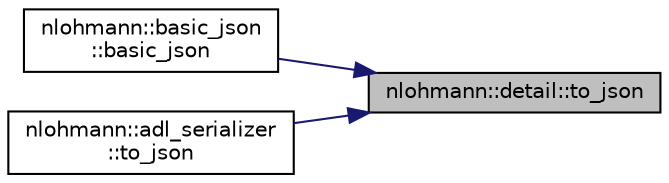 digraph "nlohmann::detail::to_json"
{
 // LATEX_PDF_SIZE
  edge [fontname="Helvetica",fontsize="10",labelfontname="Helvetica",labelfontsize="10"];
  node [fontname="Helvetica",fontsize="10",shape=record];
  rankdir="RL";
  Node1 [label="nlohmann::detail::to_json",height=0.2,width=0.4,color="black", fillcolor="grey75", style="filled", fontcolor="black",tooltip=" "];
  Node1 -> Node2 [dir="back",color="midnightblue",fontsize="10",style="solid"];
  Node2 [label="nlohmann::basic_json\l::basic_json",height=0.2,width=0.4,color="black", fillcolor="white", style="filled",URL="$classnlohmann_1_1basic__json.html#a1b5d76a1546257689ad260ed34ec20b5",tooltip="create a JSON value"];
  Node1 -> Node3 [dir="back",color="midnightblue",fontsize="10",style="solid"];
  Node3 [label="nlohmann::adl_serializer\l::to_json",height=0.2,width=0.4,color="black", fillcolor="white", style="filled",URL="$structnlohmann_1_1adl__serializer.html#a01b867bd5dce5249d4f7433b8f27def6",tooltip="convert any value type to a JSON value"];
}
